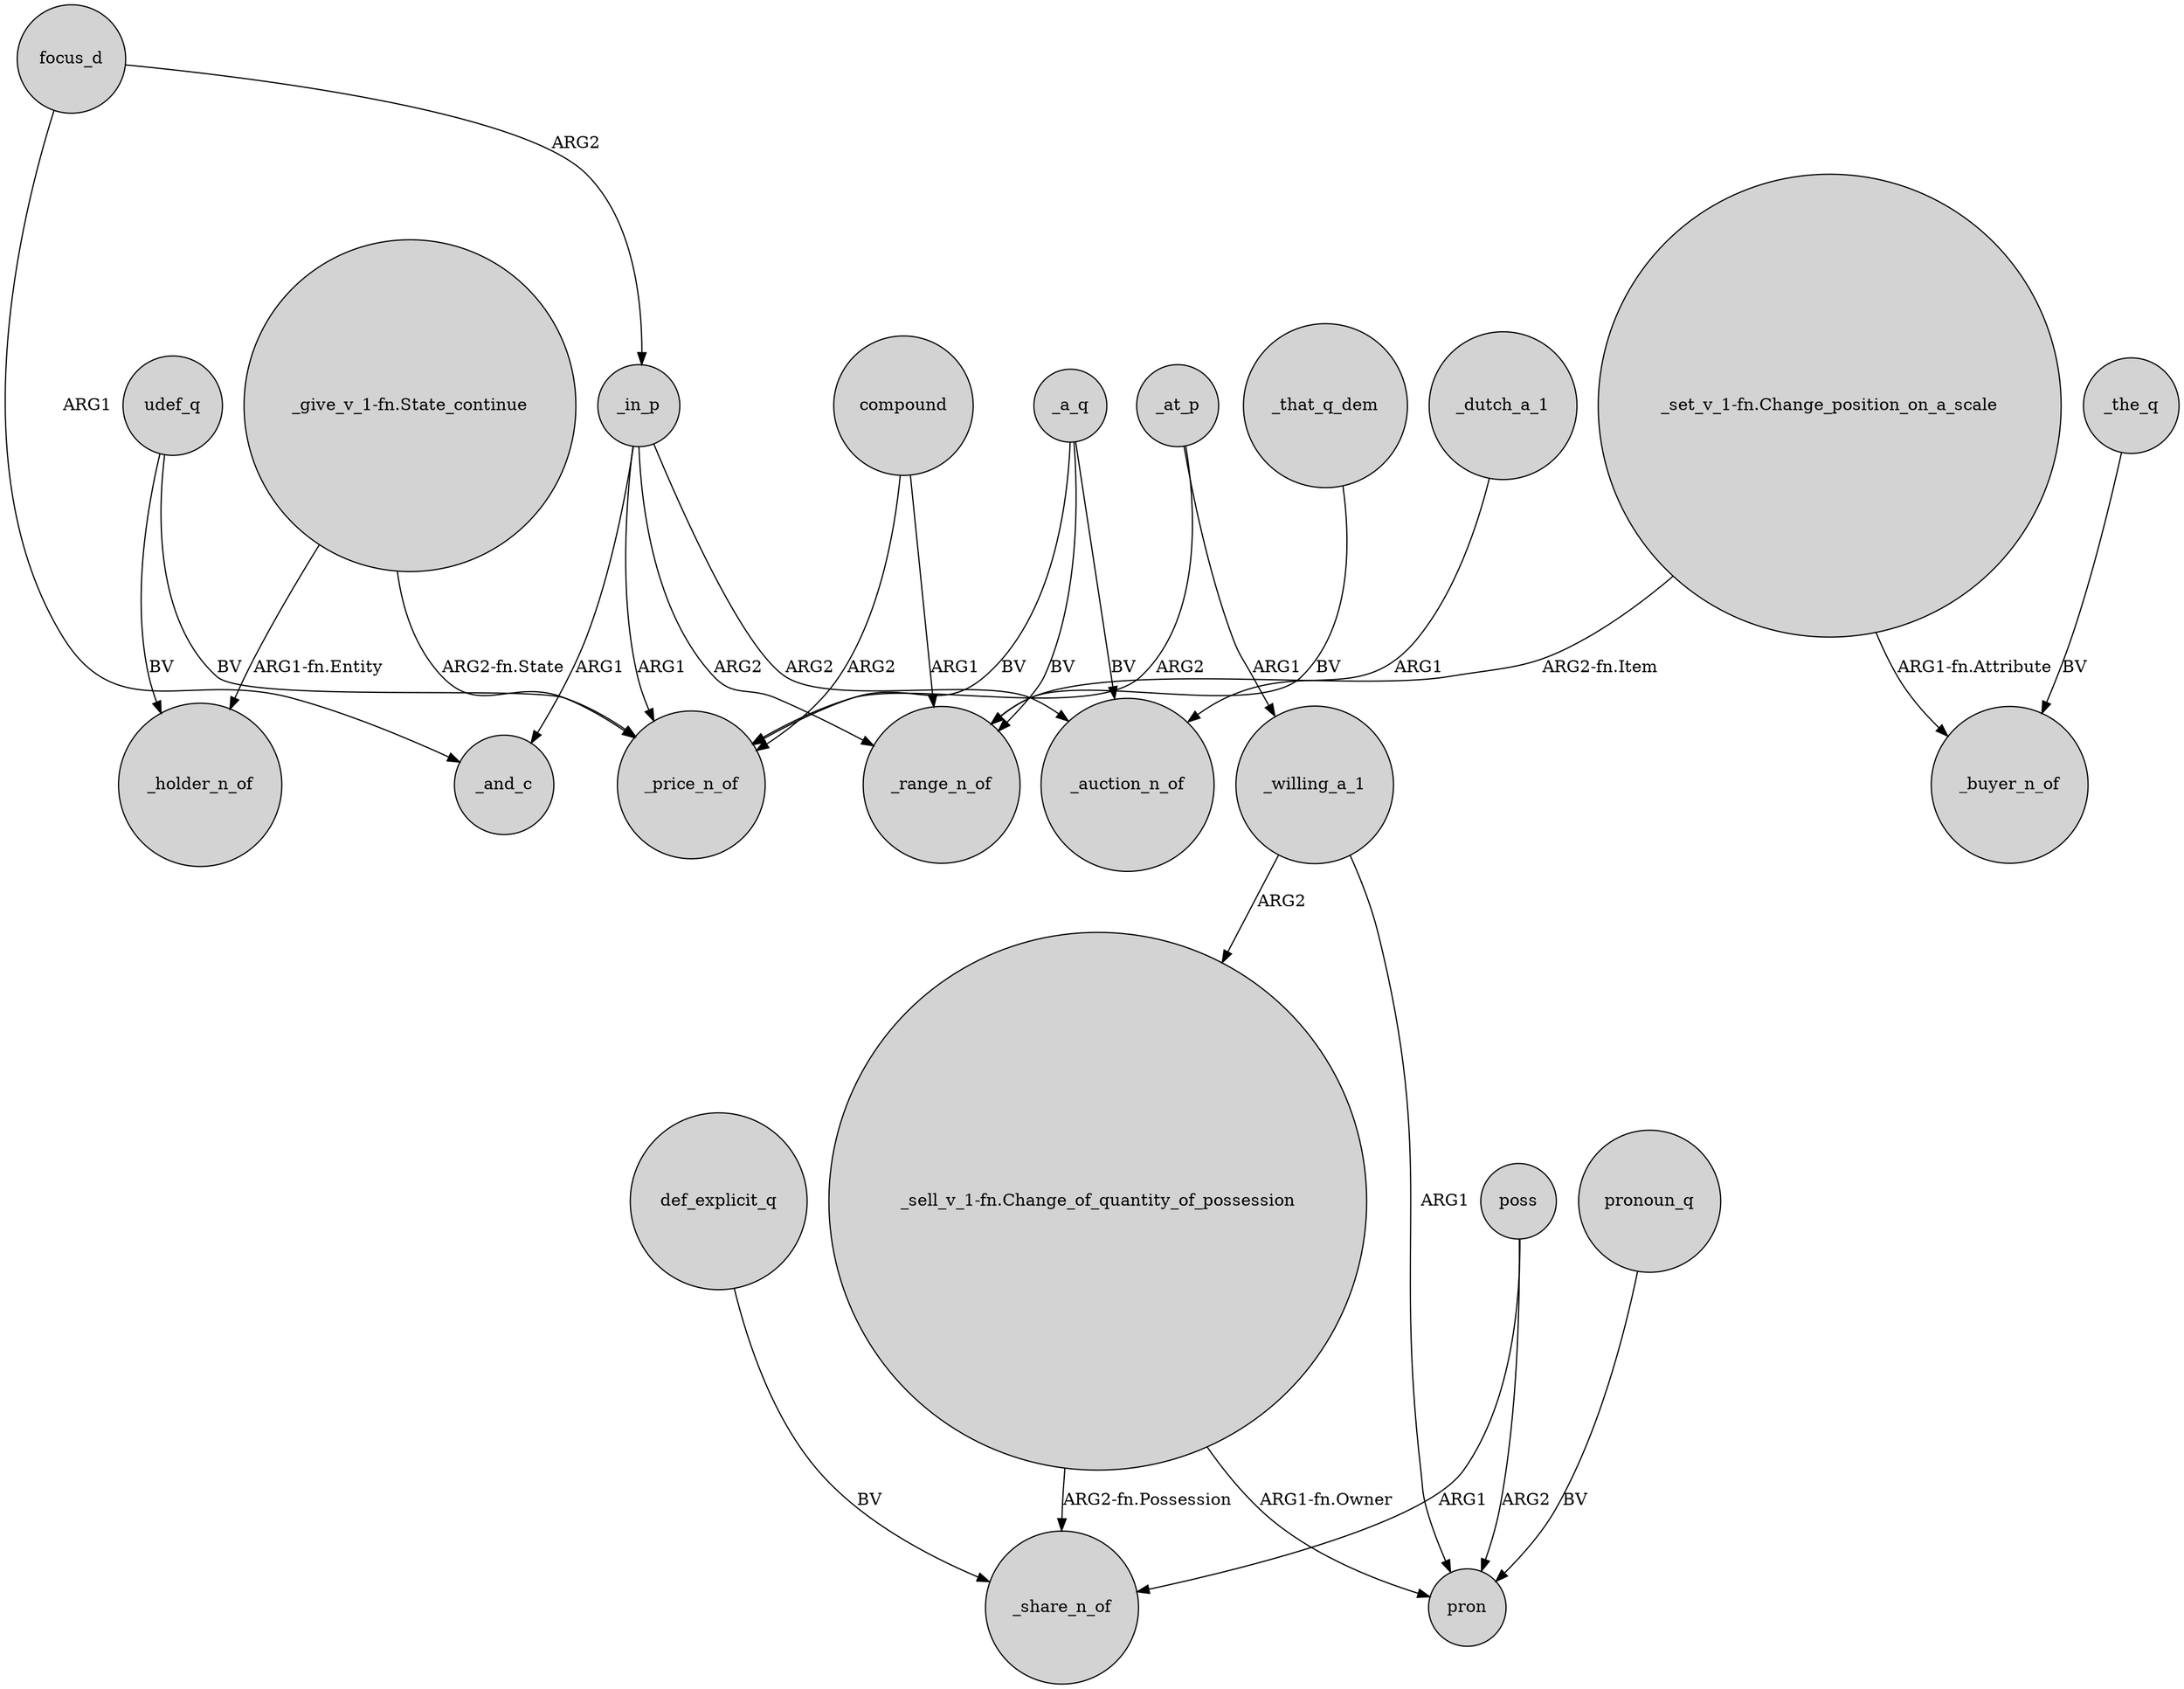 digraph {
	node [shape=circle style=filled]
	"_give_v_1-fn.State_continue" -> _holder_n_of [label="ARG1-fn.Entity"]
	_in_p -> _and_c [label=ARG1]
	udef_q -> _price_n_of [label=BV]
	"_set_v_1-fn.Change_position_on_a_scale" -> _range_n_of [label="ARG2-fn.Item"]
	"_sell_v_1-fn.Change_of_quantity_of_possession" -> _share_n_of [label="ARG2-fn.Possession"]
	def_explicit_q -> _share_n_of [label=BV]
	_in_p -> _range_n_of [label=ARG2]
	compound -> _range_n_of [label=ARG1]
	_in_p -> _auction_n_of [label=ARG2]
	pronoun_q -> pron [label=BV]
	poss -> pron [label=ARG2]
	compound -> _price_n_of [label=ARG2]
	"_set_v_1-fn.Change_position_on_a_scale" -> _buyer_n_of [label="ARG1-fn.Attribute"]
	_dutch_a_1 -> _auction_n_of [label=ARG1]
	udef_q -> _holder_n_of [label=BV]
	_a_q -> _auction_n_of [label=BV]
	poss -> _share_n_of [label=ARG1]
	_willing_a_1 -> pron [label=ARG1]
	"_sell_v_1-fn.Change_of_quantity_of_possession" -> pron [label="ARG1-fn.Owner"]
	"_give_v_1-fn.State_continue" -> _price_n_of [label="ARG2-fn.State"]
	_at_p -> _price_n_of [label=ARG2]
	focus_d -> _and_c [label=ARG1]
	focus_d -> _in_p [label=ARG2]
	_the_q -> _buyer_n_of [label=BV]
	_willing_a_1 -> "_sell_v_1-fn.Change_of_quantity_of_possession" [label=ARG2]
	_a_q -> _range_n_of [label=BV]
	_at_p -> _willing_a_1 [label=ARG1]
	_in_p -> _price_n_of [label=ARG1]
	_a_q -> _price_n_of [label=BV]
	_that_q_dem -> _range_n_of [label=BV]
}
